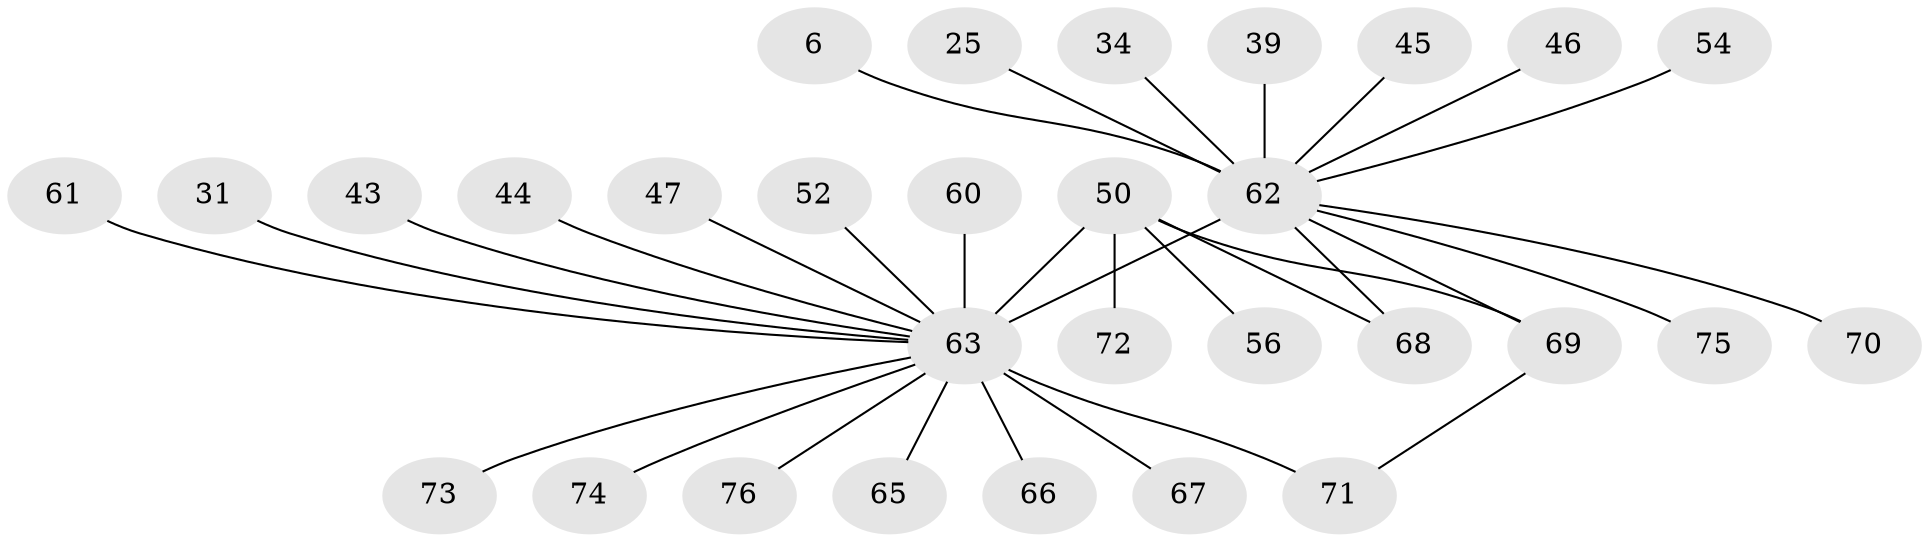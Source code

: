 // original degree distribution, {23: 0.013157894736842105, 7: 0.013157894736842105, 3: 0.06578947368421052, 6: 0.02631578947368421, 12: 0.013157894736842105, 1: 0.5263157894736842, 4: 0.07894736842105263, 8: 0.02631578947368421, 2: 0.17105263157894737, 5: 0.06578947368421052}
// Generated by graph-tools (version 1.1) at 2025/51/03/04/25 21:51:31]
// undirected, 30 vertices, 32 edges
graph export_dot {
graph [start="1"]
  node [color=gray90,style=filled];
  6;
  25;
  31;
  34;
  39;
  43;
  44;
  45;
  46;
  47 [super="+41"];
  50 [super="+20+49"];
  52 [super="+48"];
  54;
  56;
  60;
  61;
  62 [super="+59+1+55"];
  63 [super="+27+42+37+8+15"];
  65 [super="+38+57"];
  66;
  67 [super="+51"];
  68 [super="+26"];
  69 [super="+18+21"];
  70 [super="+58"];
  71 [super="+23"];
  72;
  73;
  74;
  75 [super="+64+53"];
  76;
  6 -- 62;
  25 -- 62;
  31 -- 63;
  34 -- 62;
  39 -- 62;
  43 -- 63;
  44 -- 63;
  45 -- 62;
  46 -- 62;
  47 -- 63;
  50 -- 68;
  50 -- 69 [weight=3];
  50 -- 72;
  50 -- 56;
  50 -- 63 [weight=5];
  52 -- 63;
  54 -- 62;
  60 -- 63;
  61 -- 63;
  62 -- 63 [weight=11];
  62 -- 68;
  62 -- 70;
  62 -- 75 [weight=2];
  62 -- 69 [weight=2];
  63 -- 76;
  63 -- 66;
  63 -- 74;
  63 -- 73;
  63 -- 65;
  63 -- 71 [weight=2];
  63 -- 67 [weight=2];
  69 -- 71;
}
